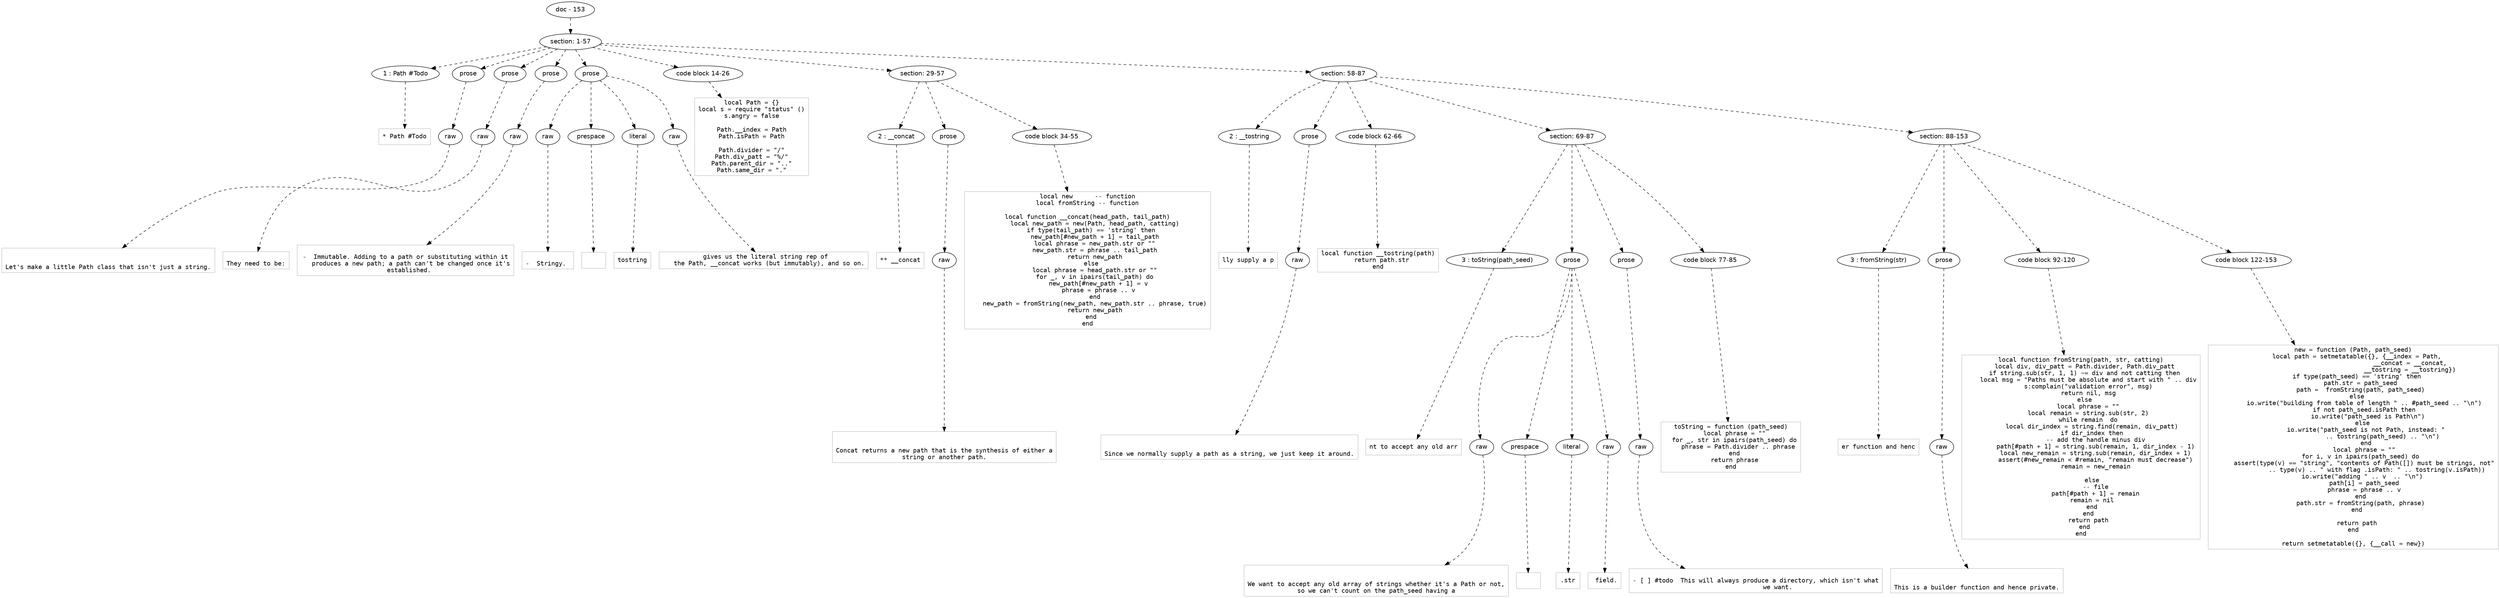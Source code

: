 digraph lpegNode {

node [fontname=Helvetica]
edge [style=dashed]

doc_0 [label="doc - 153"]


doc_0 -> { section_1}
{rank=same; section_1}

section_1 [label="section: 1-57"]


// END RANK doc_0

section_1 -> { header_2 prose_3 prose_4 prose_5 prose_6 codeblock_7 section_8 section_9}
{rank=same; header_2 prose_3 prose_4 prose_5 prose_6 codeblock_7 section_8 section_9}

header_2 [label="1 : Path #Todo"]

prose_3 [label="prose"]

prose_4 [label="prose"]

prose_5 [label="prose"]

prose_6 [label="prose"]

codeblock_7 [label="code block 14-26"]

section_8 [label="section: 29-57"]

section_9 [label="section: 58-87"]


// END RANK section_1

header_2 -> leaf_10
leaf_10  [color=Gray,shape=rectangle,fontname=Inconsolata,label="* Path #Todo"]
// END RANK header_2

prose_3 -> { raw_11}
{rank=same; raw_11}

raw_11 [label="raw"]


// END RANK prose_3

raw_11 -> leaf_12
leaf_12  [color=Gray,shape=rectangle,fontname=Inconsolata,label="

Let's make a little Path class that isn't just a string.
"]
// END RANK raw_11

prose_4 -> { raw_13}
{rank=same; raw_13}

raw_13 [label="raw"]


// END RANK prose_4

raw_13 -> leaf_14
leaf_14  [color=Gray,shape=rectangle,fontname=Inconsolata,label="
They need to be:
"]
// END RANK raw_13

prose_5 -> { raw_15}
{rank=same; raw_15}

raw_15 [label="raw"]


// END RANK prose_5

raw_15 -> leaf_16
leaf_16  [color=Gray,shape=rectangle,fontname=Inconsolata,label="
-  Immutable. Adding to a path or substituting within it
   produces a new path; a path can't be changed once it's
   established. 
"]
// END RANK raw_15

prose_6 -> { raw_17 prespace_18 literal_19 raw_20}
{rank=same; raw_17 prespace_18 literal_19 raw_20}

raw_17 [label="raw"]

prespace_18 [label="prespace"]

literal_19 [label="literal"]

raw_20 [label="raw"]


// END RANK prose_6

raw_17 -> leaf_21
leaf_21  [color=Gray,shape=rectangle,fontname=Inconsolata,label="
-  Stringy. "]
// END RANK raw_17

prespace_18 -> leaf_22
leaf_22  [color=Gray,shape=rectangle,fontname=Inconsolata,label=" "]
// END RANK prespace_18

literal_19 -> leaf_23
leaf_23  [color=Gray,shape=rectangle,fontname=Inconsolata,label="tostring"]
// END RANK literal_19

raw_20 -> leaf_24
leaf_24  [color=Gray,shape=rectangle,fontname=Inconsolata,label=" gives us the literal string rep of
   the Path, __concat works (but immutably), and so on.
"]
// END RANK raw_20

codeblock_7 -> leaf_25
leaf_25  [color=Gray,shape=rectangle,fontname=Inconsolata,label="local Path = {}
local s = require \"status\" ()
s.angry = false

Path.__index = Path
Path.isPath = Path

Path.divider = \"/\"
Path.div_patt = \"%/\"
Path.parent_dir = \"..\"
Path.same_dir = \".\""]
// END RANK codeblock_7

section_8 -> { header_26 prose_27 codeblock_28}
{rank=same; header_26 prose_27 codeblock_28}

header_26 [label="2 : __concat"]

prose_27 [label="prose"]

codeblock_28 [label="code block 34-55"]


// END RANK section_8

header_26 -> leaf_29
leaf_29  [color=Gray,shape=rectangle,fontname=Inconsolata,label="** __concat"]
// END RANK header_26

prose_27 -> { raw_30}
{rank=same; raw_30}

raw_30 [label="raw"]


// END RANK prose_27

raw_30 -> leaf_31
leaf_31  [color=Gray,shape=rectangle,fontname=Inconsolata,label="

Concat returns a new path that is the synthesis of either a
string or another path.
"]
// END RANK raw_30

codeblock_28 -> leaf_32
leaf_32  [color=Gray,shape=rectangle,fontname=Inconsolata,label="local new      -- function
local fromString -- function

local function __concat(head_path, tail_path)
    local new_path = new(Path, head_path, catting)
  if type(tail_path) == 'string' then
    new_path[#new_path + 1] = tail_path
    local phrase = new_path.str or \"\"
    new_path.str = phrase .. tail_path
    return new_path
  else
    local phrase = head_path.str or \"\"
    for _, v in ipairs(tail_path) do
      new_path[#new_path + 1] = v
      phrase = phrase .. v
    end
    new_path = fromString(new_path, new_path.str .. phrase, true)
    return new_path
  end
end"]
// END RANK codeblock_28

section_9 -> { header_33 prose_34 codeblock_35 section_36 section_37}
{rank=same; header_33 prose_34 codeblock_35 section_36 section_37}

header_33 [label="2 : __tostring"]

prose_34 [label="prose"]

codeblock_35 [label="code block 62-66"]

section_36 [label="section: 69-87"]

section_37 [label="section: 88-153"]


// END RANK section_9

header_33 -> leaf_38
leaf_38  [color=Gray,shape=rectangle,fontname=Inconsolata,label="lly supply a p"]
// END RANK header_33

prose_34 -> { raw_39}
{rank=same; raw_39}

raw_39 [label="raw"]


// END RANK prose_34

raw_39 -> leaf_40
leaf_40  [color=Gray,shape=rectangle,fontname=Inconsolata,label="

Since we normally supply a path as a string, we just keep it around.
"]
// END RANK raw_39

codeblock_35 -> leaf_41
leaf_41  [color=Gray,shape=rectangle,fontname=Inconsolata,label="local function __tostring(path)
  return path.str
end"]
// END RANK codeblock_35

section_36 -> { header_42 prose_43 prose_44 codeblock_45}
{rank=same; header_42 prose_43 prose_44 codeblock_45}

header_42 [label="3 : toString(path_seed)"]

prose_43 [label="prose"]

prose_44 [label="prose"]

codeblock_45 [label="code block 77-85"]


// END RANK section_36

header_42 -> leaf_46
leaf_46  [color=Gray,shape=rectangle,fontname=Inconsolata,label="nt to accept any old arr"]
// END RANK header_42

prose_43 -> { raw_47 prespace_48 literal_49 raw_50}
{rank=same; raw_47 prespace_48 literal_49 raw_50}

raw_47 [label="raw"]

prespace_48 [label="prespace"]

literal_49 [label="literal"]

raw_50 [label="raw"]


// END RANK prose_43

raw_47 -> leaf_51
leaf_51  [color=Gray,shape=rectangle,fontname=Inconsolata,label="

We want to accept any old array of strings whether it's a Path or not,
so we can't count on the path_seed having a"]
// END RANK raw_47

prespace_48 -> leaf_52
leaf_52  [color=Gray,shape=rectangle,fontname=Inconsolata,label=" "]
// END RANK prespace_48

literal_49 -> leaf_53
leaf_53  [color=Gray,shape=rectangle,fontname=Inconsolata,label=".str"]
// END RANK literal_49

raw_50 -> leaf_54
leaf_54  [color=Gray,shape=rectangle,fontname=Inconsolata,label=" field.
"]
// END RANK raw_50

prose_44 -> { raw_55}
{rank=same; raw_55}

raw_55 [label="raw"]


// END RANK prose_44

raw_55 -> leaf_56
leaf_56  [color=Gray,shape=rectangle,fontname=Inconsolata,label="
- [ ] #todo  This will always produce a directory, which isn't what
             we want. 
"]
// END RANK raw_55

codeblock_45 -> leaf_57
leaf_57  [color=Gray,shape=rectangle,fontname=Inconsolata,label="toString = function (path_seed)
  local phrase = \"\"
  for _, str in ipairs(path_seed) do
    phrase = Path.divider .. phrase
  end
  return phrase
end"]
// END RANK codeblock_45

section_37 -> { header_58 prose_59 codeblock_60 codeblock_61}
{rank=same; header_58 prose_59 codeblock_60 codeblock_61}

header_58 [label="3 : fromString(str)"]

prose_59 [label="prose"]

codeblock_60 [label="code block 92-120"]

codeblock_61 [label="code block 122-153"]


// END RANK section_37

header_58 -> leaf_62
leaf_62  [color=Gray,shape=rectangle,fontname=Inconsolata,label="er function and henc"]
// END RANK header_58

prose_59 -> { raw_63}
{rank=same; raw_63}

raw_63 [label="raw"]


// END RANK prose_59

raw_63 -> leaf_64
leaf_64  [color=Gray,shape=rectangle,fontname=Inconsolata,label="

This is a builder function and hence private.
"]
// END RANK raw_63

codeblock_60 -> leaf_65
leaf_65  [color=Gray,shape=rectangle,fontname=Inconsolata,label="local function fromString(path, str, catting)
  local div, div_patt = Path.divider, Path.div_patt
  if string.sub(str, 1, 1) ~= div and not catting then
    local msg = \"Paths must be absolute and start with \" .. div
    s:complain(\"validation error\", msg)
    return nil, msg
  else
    local phrase = \"\"
    local remain = string.sub(str, 2)
    while remain  do
      local dir_index = string.find(remain, div_patt)
      if dir_index then
        -- add the handle minus div
        path[#path + 1] = string.sub(remain, 1, dir_index - 1)
        local new_remain = string.sub(remain, dir_index + 1)
        assert(#new_remain < #remain, \"remain must decrease\")
        remain = new_remain

      else
        -- file
        path[#path + 1] = remain
        remain = nil  
      end
    end
    return path
  end
end"]
// END RANK codeblock_60

codeblock_61 -> leaf_66
leaf_66  [color=Gray,shape=rectangle,fontname=Inconsolata,label="new = function (Path, path_seed)
  local path = setmetatable({}, {__index = Path,
                               __concat = __concat,
                               __tostring = __tostring})
  if type(path_seed) == 'string' then
    path.str = path_seed
    path =  fromString(path, path_seed)
  else
      io.write(\"building from table of length \" .. #path_seed .. \"\\n\")
      if not path_seed.isPath then
        io.write(\"path_seed is Path\\n\")
      else 
        io.write(\"path_seed is not Path, instead: \" 
                .. tostring(path_seed) .. \"\\n\")
       end
      local phrase = \"\"
    for i, v in ipairs(path_seed) do
      assert(type(v) == \"string\", \"contents of Path([]) must be strings, not\"
             .. type(v) .. \" with flag .isPath: \" .. tostring(v.isPath))
      io.write(\"adding \" .. v  .. \"\\n\") 
      path[i] = path_seed
      phrase = phrase .. v
    end
    path.str = fromString(path, phrase)
  end
  
  return path
end

return setmetatable({}, {__call = new})"]
// END RANK codeblock_61


}
